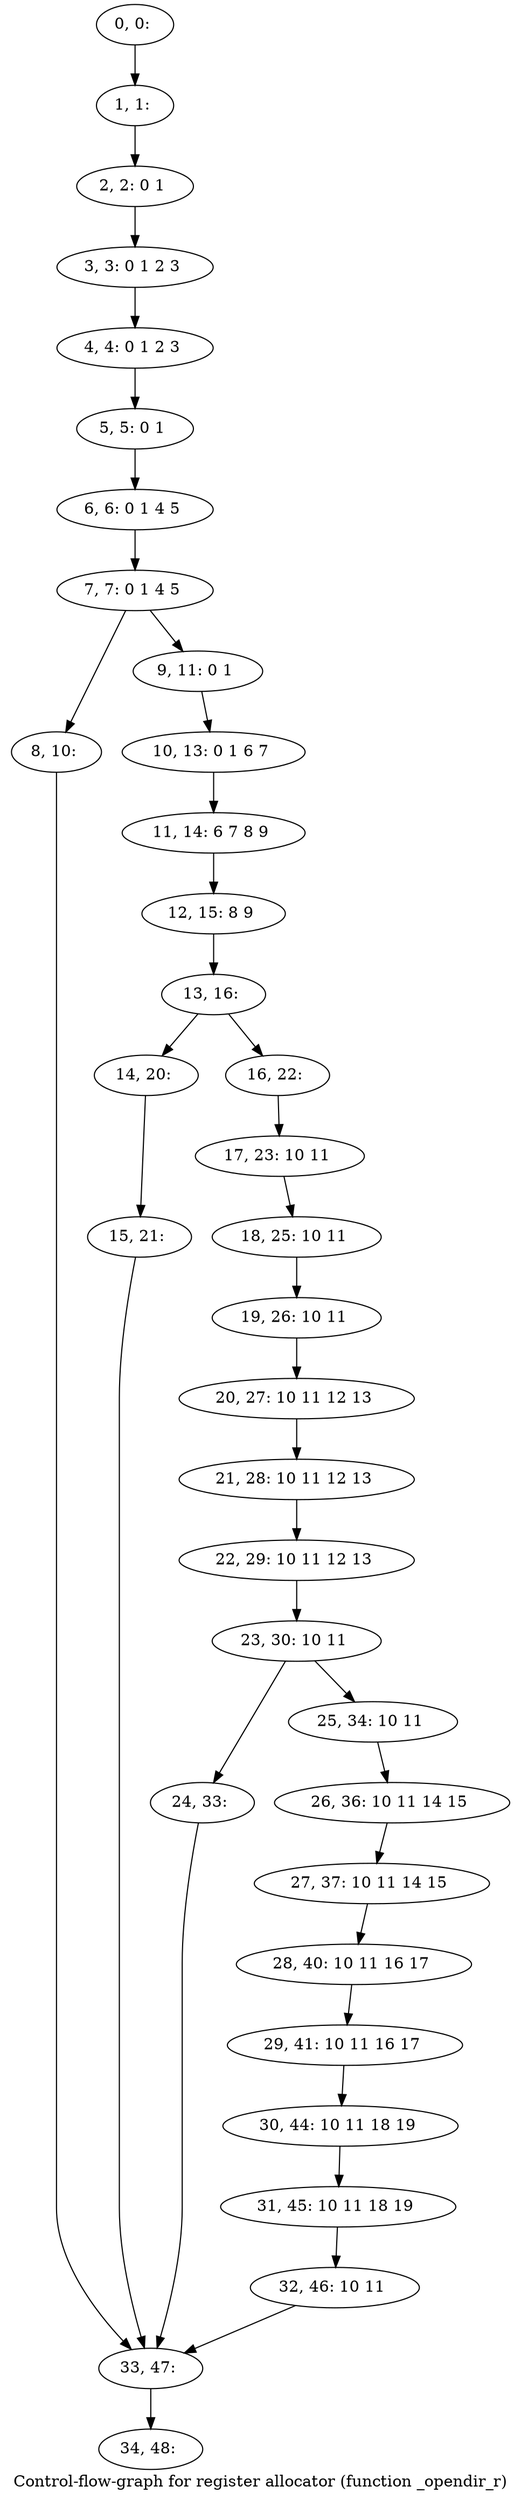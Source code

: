 digraph G {
graph [label="Control-flow-graph for register allocator (function _opendir_r)"]
0[label="0, 0: "];
1[label="1, 1: "];
2[label="2, 2: 0 1 "];
3[label="3, 3: 0 1 2 3 "];
4[label="4, 4: 0 1 2 3 "];
5[label="5, 5: 0 1 "];
6[label="6, 6: 0 1 4 5 "];
7[label="7, 7: 0 1 4 5 "];
8[label="8, 10: "];
9[label="9, 11: 0 1 "];
10[label="10, 13: 0 1 6 7 "];
11[label="11, 14: 6 7 8 9 "];
12[label="12, 15: 8 9 "];
13[label="13, 16: "];
14[label="14, 20: "];
15[label="15, 21: "];
16[label="16, 22: "];
17[label="17, 23: 10 11 "];
18[label="18, 25: 10 11 "];
19[label="19, 26: 10 11 "];
20[label="20, 27: 10 11 12 13 "];
21[label="21, 28: 10 11 12 13 "];
22[label="22, 29: 10 11 12 13 "];
23[label="23, 30: 10 11 "];
24[label="24, 33: "];
25[label="25, 34: 10 11 "];
26[label="26, 36: 10 11 14 15 "];
27[label="27, 37: 10 11 14 15 "];
28[label="28, 40: 10 11 16 17 "];
29[label="29, 41: 10 11 16 17 "];
30[label="30, 44: 10 11 18 19 "];
31[label="31, 45: 10 11 18 19 "];
32[label="32, 46: 10 11 "];
33[label="33, 47: "];
34[label="34, 48: "];
0->1 ;
1->2 ;
2->3 ;
3->4 ;
4->5 ;
5->6 ;
6->7 ;
7->8 ;
7->9 ;
8->33 ;
9->10 ;
10->11 ;
11->12 ;
12->13 ;
13->14 ;
13->16 ;
14->15 ;
15->33 ;
16->17 ;
17->18 ;
18->19 ;
19->20 ;
20->21 ;
21->22 ;
22->23 ;
23->24 ;
23->25 ;
24->33 ;
25->26 ;
26->27 ;
27->28 ;
28->29 ;
29->30 ;
30->31 ;
31->32 ;
32->33 ;
33->34 ;
}
